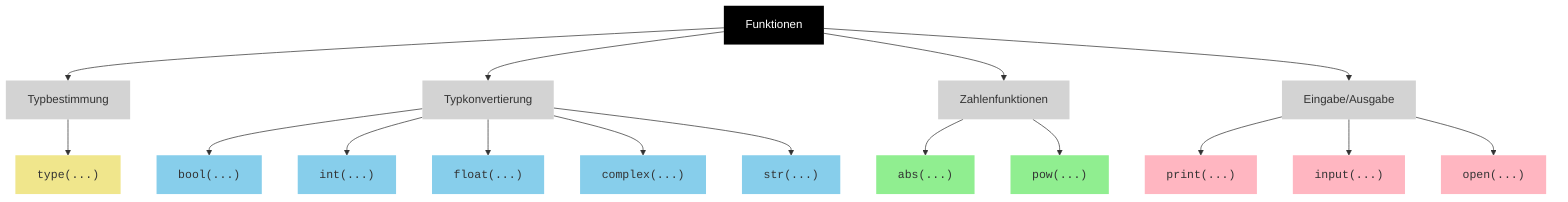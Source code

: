 flowchart

    Funktionen --> Typbestimmung
    Funktionen --> Typkonvertierung
    Funktionen --> Zahlenfunktionen
    Funktionen --> EA["Eingabe/Ausgabe"]

    Typbestimmung  --> Type["<code>type(...)</code>"]

    Typkonvertierung --> Bool["<code>bool(...)</code>"]
    Typkonvertierung --> Int["<code>int(...)</code>"]
    Typkonvertierung --> Float["<code>float(...)</code>"]
    Typkonvertierung --> Complex["<code>complex(...)</code>"]
    Typkonvertierung --> Str["<code>str(...)</code>"]

    Zahlenfunktionen --> Abs["<code>abs(...)</code>"]
    Zahlenfunktionen --> Pow["<code>pow(...)</code>"]

    EA --> Print["<code>print(...)</code>"]
    EA --> Input["<code>input(...)</code>"]
    EA --> Open["<code>open(...)</code>"]

    style Funktionen fill:black,color:white,stroke-width:0px

    style Typbestimmung fill:lightgray,stroke-width:0px
    style Typkonvertierung fill:lightgray,stroke-width:0px
    style Zahlenfunktionen fill:lightgray,stroke-width:0px
    style EA fill:lightgray,stroke-width:0px

    style Type fill:khaki,stroke-width:0px

    style Bool fill:skyblue,stroke-width:0px
    style Int fill:skyblue,stroke-width:0px
    style Float fill:skyblue,stroke-width:0px
    style Complex fill:skyblue,stroke-width:0px
    style Str fill:skyblue,stroke-width:0px

    style Abs fill:lightgreen,stroke-width:0px
    style Pow fill:lightgreen,stroke-width:0px
    
    style Print fill:lightpink,stroke-width:0px
    style Input fill:lightpink,stroke-width:0px
    style Open fill:lightpink,stroke-width:0px